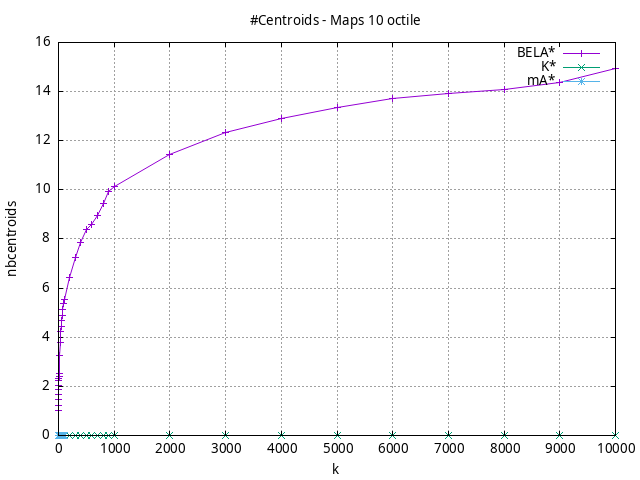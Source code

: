 #!/usr/bin/gnuplot
# -*- coding: utf-8 -*-
#
# results/maps/octile/10/random512-10.heuristic.octile.nbcentroids.gnuplot
#
# Started on 04/07/2024 21:47:00
# Author: Carlos Linares López
set grid
set xlabel "k"
set ylabel "nbcentroids"

set title "#Centroids - Maps 10 octile"

set terminal png enhanced font "Ariel,10"
set output 'random512-10.heuristic.octile.nbcentroids.png'

plot "-" title "BELA*"      with linesp, "-" title "K*"      with linesp, "-" title "mA*"      with linesp

	1 1.0
	2 1.23
	3 1.46
	4 1.68
	5 1.87
	6 2.04
	7 2.23
	8 2.34
	9 2.42
	10 2.54
	20 3.24
	30 3.77
	40 4.23
	50 4.45
	60 4.69
	70 4.88
	80 5.12
	90 5.37
	100 5.55
	200 6.44
	300 7.26
	400 7.87
	500 8.4
	600 8.61
	700 8.97
	800 9.45
	900 9.94
	1000 10.14
	2000 11.43
	3000 12.33
	4000 12.9
	5000 13.34
	6000 13.74
	7000 13.94
	8000 14.1
	9000 14.39
	10000 14.96
end
	1 0.0
	2 0.0
	3 0.0
	4 0.0
	5 0.0
	6 0.0
	7 0.0
	8 0.0
	9 0.0
	10 0.0
	20 0.0
	30 0.0
	40 0.0
	50 0.0
	60 0.0
	70 0.0
	80 0.0
	90 0.0
	100 0.0
	200 0.0
	300 0.0
	400 0.0
	500 0.0
	600 0.0
	700 0.0
	800 0.0
	900 0.0
	1000 0.0
	2000 0.0
	3000 0.0
	4000 0.0
	5000 0.0
	6000 0.0
	7000 0.0
	8000 0.0
	9000 0.0
	10000 0.0
end
	1 0.0
	2 0.0
	3 0.0
	4 0.0
	5 0.0
	6 0.0
	7 0.0
	8 0.0
	9 0.0
	10 0.0
	20 0.0
	30 0.0
	40 0.0
	50 0.0
	60 0.0
	70 0.0
	80 0.0
	90 0.0
	100 0.0
end

